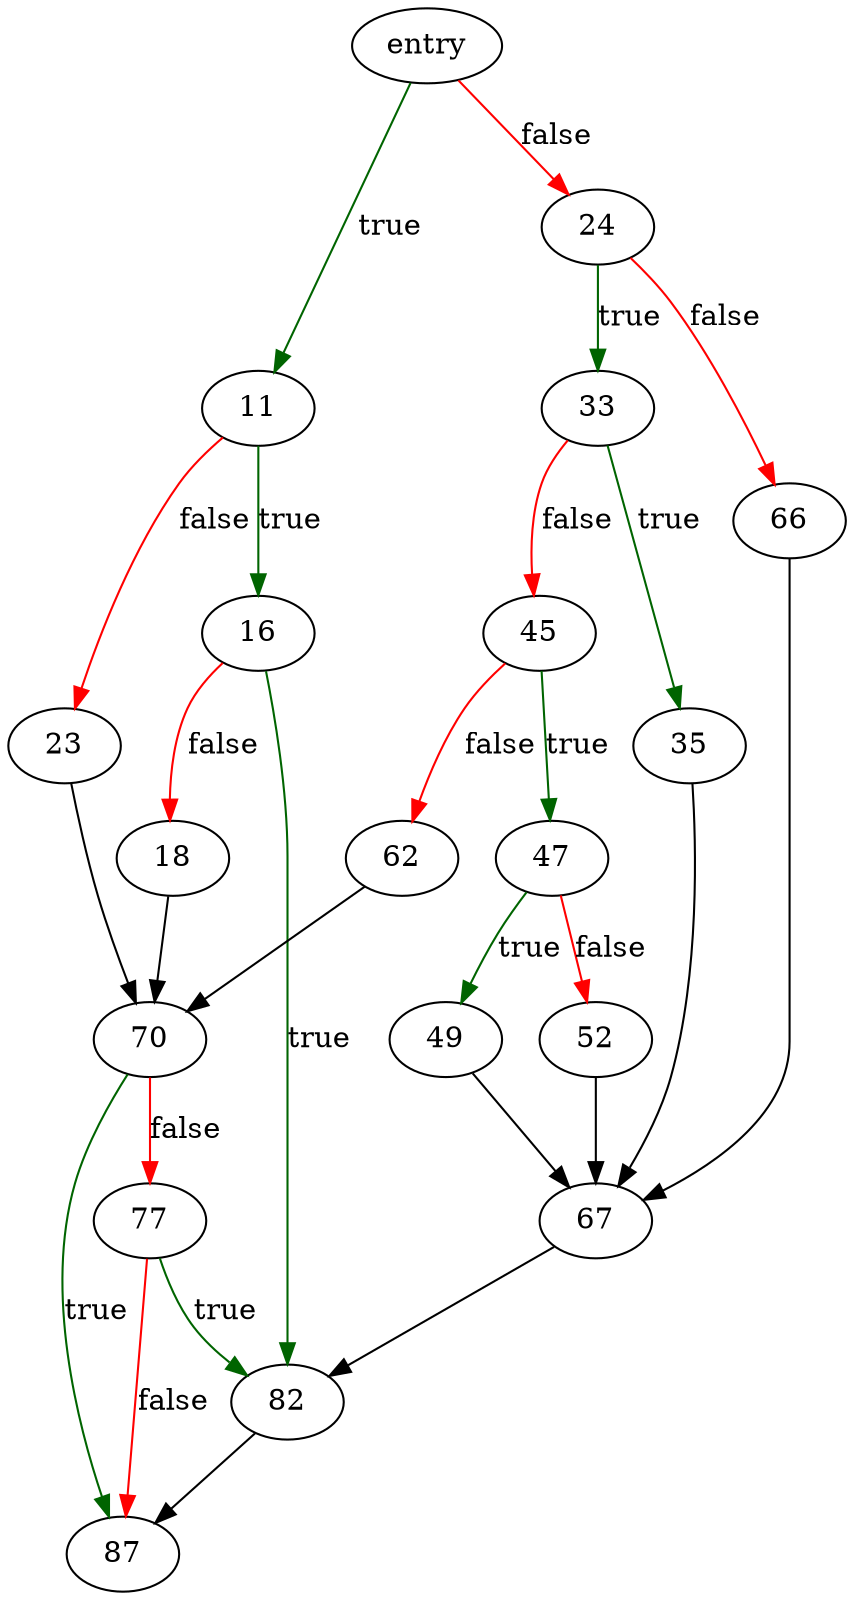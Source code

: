 digraph "char_to_clump" {
	// Node definitions.
	1 [label=entry];
	11;
	16;
	18;
	23;
	24;
	33;
	35;
	45;
	47;
	49;
	52;
	62;
	66;
	67;
	70;
	77;
	82;
	87;

	// Edge definitions.
	1 -> 11 [
		color=darkgreen
		label=true
	];
	1 -> 24 [
		color=red
		label=false
	];
	11 -> 16 [
		color=darkgreen
		label=true
	];
	11 -> 23 [
		color=red
		label=false
	];
	16 -> 18 [
		color=red
		label=false
	];
	16 -> 82 [
		color=darkgreen
		label=true
	];
	18 -> 70;
	23 -> 70;
	24 -> 33 [
		color=darkgreen
		label=true
	];
	24 -> 66 [
		color=red
		label=false
	];
	33 -> 35 [
		color=darkgreen
		label=true
	];
	33 -> 45 [
		color=red
		label=false
	];
	35 -> 67;
	45 -> 47 [
		color=darkgreen
		label=true
	];
	45 -> 62 [
		color=red
		label=false
	];
	47 -> 49 [
		color=darkgreen
		label=true
	];
	47 -> 52 [
		color=red
		label=false
	];
	49 -> 67;
	52 -> 67;
	62 -> 70;
	66 -> 67;
	67 -> 82;
	70 -> 77 [
		color=red
		label=false
	];
	70 -> 87 [
		color=darkgreen
		label=true
	];
	77 -> 82 [
		color=darkgreen
		label=true
	];
	77 -> 87 [
		color=red
		label=false
	];
	82 -> 87;
}